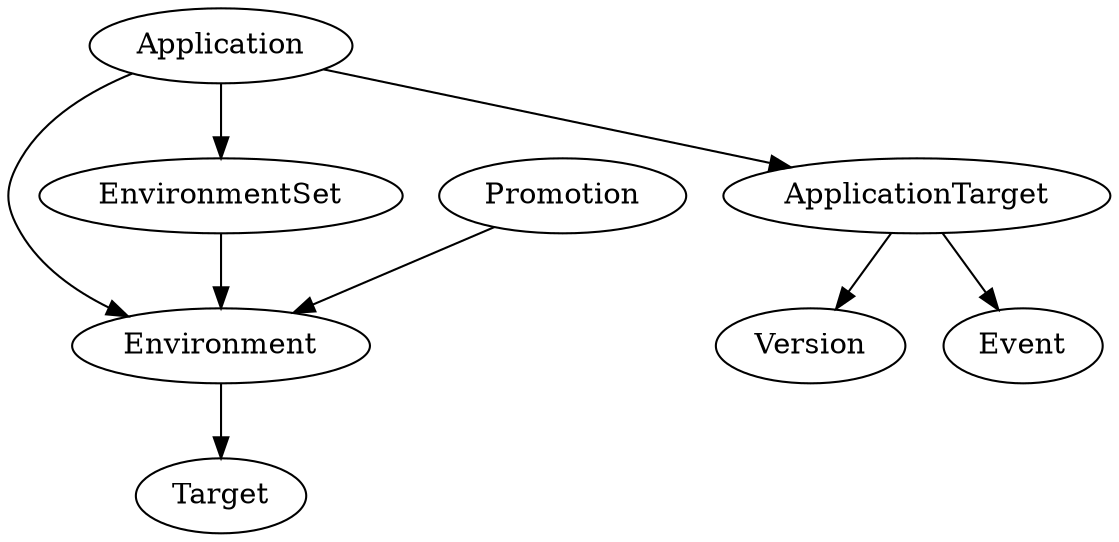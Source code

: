 digraph Depot {
  Application -> Environment;
  Application -> ApplicationTarget;
  Application -> EnvironmentSet;
  ApplicationTarget -> Version;
  ApplicationTarget -> Event;
  
  EnvironmentSet -> Environment;
  Promotion -> Environment;
  Environment -> Target;
}